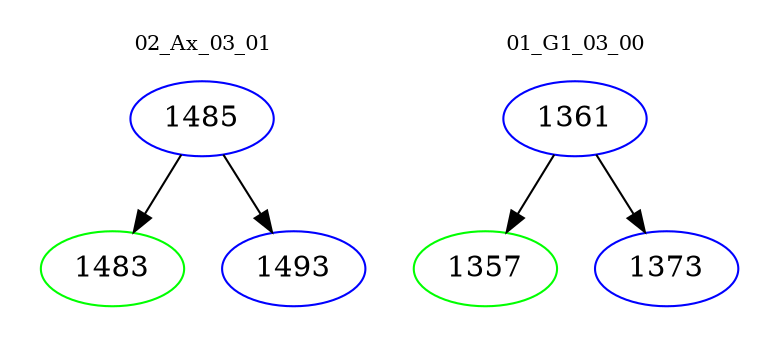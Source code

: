digraph{
subgraph cluster_0 {
color = white
label = "02_Ax_03_01";
fontsize=10;
T0_1485 [label="1485", color="blue"]
T0_1485 -> T0_1483 [color="black"]
T0_1483 [label="1483", color="green"]
T0_1485 -> T0_1493 [color="black"]
T0_1493 [label="1493", color="blue"]
}
subgraph cluster_1 {
color = white
label = "01_G1_03_00";
fontsize=10;
T1_1361 [label="1361", color="blue"]
T1_1361 -> T1_1357 [color="black"]
T1_1357 [label="1357", color="green"]
T1_1361 -> T1_1373 [color="black"]
T1_1373 [label="1373", color="blue"]
}
}
